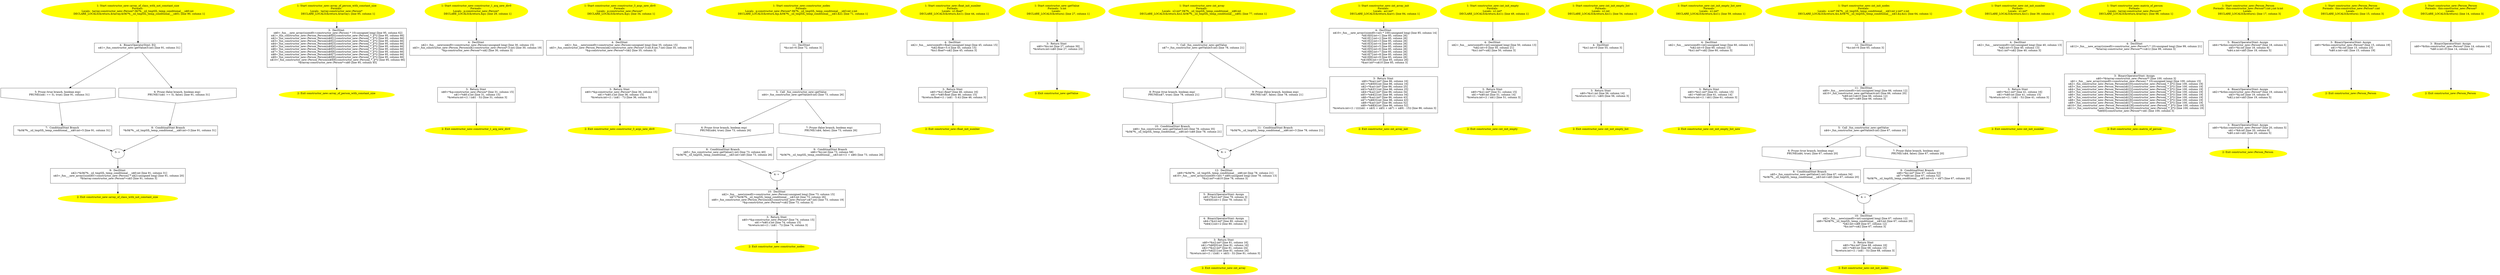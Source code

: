 /* @generated */
digraph cfg {
"array_of_class_with_not_constant_size#constructor_new#9810665286379016302.453a7058d5d4d9a1fa36084713fcfc7d_1" [label="1: Start constructor_new::array_of_class_with_not_constant_size\nFormals: \nLocals:  tarray:constructor_new::Person* 0$?%__sil_tmpSIL_temp_conditional___n$0:int \n   DECLARE_LOCALS(&return,&tarray,&0$?%__sil_tmpSIL_temp_conditional___n$0); [line 90, column 1]\n " color=yellow style=filled]
	

	 "array_of_class_with_not_constant_size#constructor_new#9810665286379016302.453a7058d5d4d9a1fa36084713fcfc7d_1" -> "array_of_class_with_not_constant_size#constructor_new#9810665286379016302.453a7058d5d4d9a1fa36084713fcfc7d_4" ;
"array_of_class_with_not_constant_size#constructor_new#9810665286379016302.453a7058d5d4d9a1fa36084713fcfc7d_2" [label="2: Exit constructor_new::array_of_class_with_not_constant_size \n  " color=yellow style=filled]
	

"array_of_class_with_not_constant_size#constructor_new#9810665286379016302.453a7058d5d4d9a1fa36084713fcfc7d_3" [label="3: + \n  " ]
	

	 "array_of_class_with_not_constant_size#constructor_new#9810665286379016302.453a7058d5d4d9a1fa36084713fcfc7d_3" -> "array_of_class_with_not_constant_size#constructor_new#9810665286379016302.453a7058d5d4d9a1fa36084713fcfc7d_9" ;
"array_of_class_with_not_constant_size#constructor_new#9810665286379016302.453a7058d5d4d9a1fa36084713fcfc7d_4" [label="4:  BinaryOperatorStmt: EQ \n   n$1=_fun_constructor_new::getValue(5:int) [line 91, column 31]\n " shape="box"]
	

	 "array_of_class_with_not_constant_size#constructor_new#9810665286379016302.453a7058d5d4d9a1fa36084713fcfc7d_4" -> "array_of_class_with_not_constant_size#constructor_new#9810665286379016302.453a7058d5d4d9a1fa36084713fcfc7d_5" ;
	 "array_of_class_with_not_constant_size#constructor_new#9810665286379016302.453a7058d5d4d9a1fa36084713fcfc7d_4" -> "array_of_class_with_not_constant_size#constructor_new#9810665286379016302.453a7058d5d4d9a1fa36084713fcfc7d_6" ;
"array_of_class_with_not_constant_size#constructor_new#9810665286379016302.453a7058d5d4d9a1fa36084713fcfc7d_5" [label="5: Prune (true branch, boolean exp) \n   PRUNE((n$1 == 5), true); [line 91, column 31]\n " shape="invhouse"]
	

	 "array_of_class_with_not_constant_size#constructor_new#9810665286379016302.453a7058d5d4d9a1fa36084713fcfc7d_5" -> "array_of_class_with_not_constant_size#constructor_new#9810665286379016302.453a7058d5d4d9a1fa36084713fcfc7d_7" ;
"array_of_class_with_not_constant_size#constructor_new#9810665286379016302.453a7058d5d4d9a1fa36084713fcfc7d_6" [label="6: Prune (false branch, boolean exp) \n   PRUNE(!(n$1 == 5), false); [line 91, column 31]\n " shape="invhouse"]
	

	 "array_of_class_with_not_constant_size#constructor_new#9810665286379016302.453a7058d5d4d9a1fa36084713fcfc7d_6" -> "array_of_class_with_not_constant_size#constructor_new#9810665286379016302.453a7058d5d4d9a1fa36084713fcfc7d_8" ;
"array_of_class_with_not_constant_size#constructor_new#9810665286379016302.453a7058d5d4d9a1fa36084713fcfc7d_7" [label="7:  ConditinalStmt Branch \n   *&0$?%__sil_tmpSIL_temp_conditional___n$0:int=5 [line 91, column 31]\n " shape="box"]
	

	 "array_of_class_with_not_constant_size#constructor_new#9810665286379016302.453a7058d5d4d9a1fa36084713fcfc7d_7" -> "array_of_class_with_not_constant_size#constructor_new#9810665286379016302.453a7058d5d4d9a1fa36084713fcfc7d_3" ;
"array_of_class_with_not_constant_size#constructor_new#9810665286379016302.453a7058d5d4d9a1fa36084713fcfc7d_8" [label="8:  ConditinalStmt Branch \n   *&0$?%__sil_tmpSIL_temp_conditional___n$0:int=3 [line 91, column 31]\n " shape="box"]
	

	 "array_of_class_with_not_constant_size#constructor_new#9810665286379016302.453a7058d5d4d9a1fa36084713fcfc7d_8" -> "array_of_class_with_not_constant_size#constructor_new#9810665286379016302.453a7058d5d4d9a1fa36084713fcfc7d_3" ;
"array_of_class_with_not_constant_size#constructor_new#9810665286379016302.453a7058d5d4d9a1fa36084713fcfc7d_9" [label="9:  DeclStmt \n   n$2=*&0$?%__sil_tmpSIL_temp_conditional___n$0:int [line 91, column 31]\n  n$3=_fun___new_array((sizeof(t=constructor_new::Person) * n$2):unsigned long) [line 91, column 20]\n  *&tarray:constructor_new::Person*=n$3 [line 91, column 3]\n " shape="box"]
	

	 "array_of_class_with_not_constant_size#constructor_new#9810665286379016302.453a7058d5d4d9a1fa36084713fcfc7d_9" -> "array_of_class_with_not_constant_size#constructor_new#9810665286379016302.453a7058d5d4d9a1fa36084713fcfc7d_2" ;
"array_of_person_with_constant_size#constructor_new#10198805942353567956.2cf0ba8d0780ec60bbcca4089ec2aee6_1" [label="1: Start constructor_new::array_of_person_with_constant_size\nFormals: \nLocals:  tarray:constructor_new::Person* \n   DECLARE_LOCALS(&return,&tarray); [line 95, column 1]\n " color=yellow style=filled]
	

	 "array_of_person_with_constant_size#constructor_new#10198805942353567956.2cf0ba8d0780ec60bbcca4089ec2aee6_1" -> "array_of_person_with_constant_size#constructor_new#10198805942353567956.2cf0ba8d0780ec60bbcca4089ec2aee6_3" ;
"array_of_person_with_constant_size#constructor_new#10198805942353567956.2cf0ba8d0780ec60bbcca4089ec2aee6_2" [label="2: Exit constructor_new::array_of_person_with_constant_size \n  " color=yellow style=filled]
	

"array_of_person_with_constant_size#constructor_new#10198805942353567956.2cf0ba8d0780ec60bbcca4089ec2aee6_3" [label="3:  DeclStmt \n   n$0=_fun___new_array((sizeof(t=constructor_new::Person) * 10):unsigned long) [line 95, column 62]\n  n$1=_fun_constructor_new::Person_Person(n$0[0]:constructor_new::Person[_*_](*)) [line 95, column 66]\n  n$2=_fun_constructor_new::Person_Person(n$0[1]:constructor_new::Person[_*_](*)) [line 95, column 66]\n  n$3=_fun_constructor_new::Person_Person(n$0[2]:constructor_new::Person[_*_](*)) [line 95, column 66]\n  n$4=_fun_constructor_new::Person_Person(n$0[3]:constructor_new::Person[_*_](*)) [line 95, column 66]\n  n$5=_fun_constructor_new::Person_Person(n$0[4]:constructor_new::Person[_*_](*)) [line 95, column 66]\n  n$6=_fun_constructor_new::Person_Person(n$0[5]:constructor_new::Person[_*_](*)) [line 95, column 66]\n  n$7=_fun_constructor_new::Person_Person(n$0[6]:constructor_new::Person[_*_](*)) [line 95, column 66]\n  n$8=_fun_constructor_new::Person_Person(n$0[7]:constructor_new::Person[_*_](*)) [line 95, column 66]\n  n$9=_fun_constructor_new::Person_Person(n$0[8]:constructor_new::Person[_*_](*)) [line 95, column 66]\n  n$10=_fun_constructor_new::Person_Person(n$0[9]:constructor_new::Person[_*_](*)) [line 95, column 66]\n  *&tarray:constructor_new::Person*=n$0 [line 95, column 45]\n " shape="box"]
	

	 "array_of_person_with_constant_size#constructor_new#10198805942353567956.2cf0ba8d0780ec60bbcca4089ec2aee6_3" -> "array_of_person_with_constant_size#constructor_new#10198805942353567956.2cf0ba8d0780ec60bbcca4089ec2aee6_2" ;
"constructor_1_arg_new_div0#constructor_new#798841234716809588.2c010a7c7293e961b9ed8149c3f3debe_1" [label="1: Start constructor_new::constructor_1_arg_new_div0\nFormals: \nLocals:  p:constructor_new::Person* \n   DECLARE_LOCALS(&return,&p); [line 29, column 1]\n " color=yellow style=filled]
	

	 "constructor_1_arg_new_div0#constructor_new#798841234716809588.2c010a7c7293e961b9ed8149c3f3debe_1" -> "constructor_1_arg_new_div0#constructor_new#798841234716809588.2c010a7c7293e961b9ed8149c3f3debe_4" ;
"constructor_1_arg_new_div0#constructor_new#798841234716809588.2c010a7c7293e961b9ed8149c3f3debe_2" [label="2: Exit constructor_new::constructor_1_arg_new_div0 \n  " color=yellow style=filled]
	

"constructor_1_arg_new_div0#constructor_new#798841234716809588.2c010a7c7293e961b9ed8149c3f3debe_3" [label="3:  Return Stmt \n   n$0=*&p:constructor_new::Person* [line 31, column 15]\n  n$1=*n$0.x:int [line 31, column 15]\n  *&return:int=(1 / (n$1 - 5)) [line 31, column 3]\n " shape="box"]
	

	 "constructor_1_arg_new_div0#constructor_new#798841234716809588.2c010a7c7293e961b9ed8149c3f3debe_3" -> "constructor_1_arg_new_div0#constructor_new#798841234716809588.2c010a7c7293e961b9ed8149c3f3debe_2" ;
"constructor_1_arg_new_div0#constructor_new#798841234716809588.2c010a7c7293e961b9ed8149c3f3debe_4" [label="4:  DeclStmt \n   n$2=_fun___new(sizeof(t=constructor_new::Person):unsigned long) [line 30, column 15]\n  n$3=_fun_constructor_new::Person_Person(n$2:constructor_new::Person*,5:int) [line 30, column 19]\n  *&p:constructor_new::Person*=n$2 [line 30, column 3]\n " shape="box"]
	

	 "constructor_1_arg_new_div0#constructor_new#798841234716809588.2c010a7c7293e961b9ed8149c3f3debe_4" -> "constructor_1_arg_new_div0#constructor_new#798841234716809588.2c010a7c7293e961b9ed8149c3f3debe_3" ;
"constructor_3_args_new_div0#constructor_new#13438839859480315932.2122014ebac449e6fb981ba75ba0617e_1" [label="1: Start constructor_new::constructor_3_args_new_div0\nFormals: \nLocals:  p:constructor_new::Person* \n   DECLARE_LOCALS(&return,&p); [line 34, column 1]\n " color=yellow style=filled]
	

	 "constructor_3_args_new_div0#constructor_new#13438839859480315932.2122014ebac449e6fb981ba75ba0617e_1" -> "constructor_3_args_new_div0#constructor_new#13438839859480315932.2122014ebac449e6fb981ba75ba0617e_4" ;
"constructor_3_args_new_div0#constructor_new#13438839859480315932.2122014ebac449e6fb981ba75ba0617e_2" [label="2: Exit constructor_new::constructor_3_args_new_div0 \n  " color=yellow style=filled]
	

"constructor_3_args_new_div0#constructor_new#13438839859480315932.2122014ebac449e6fb981ba75ba0617e_3" [label="3:  Return Stmt \n   n$0=*&p:constructor_new::Person* [line 36, column 15]\n  n$1=*n$0.z:int [line 36, column 15]\n  *&return:int=(1 / (n$1 - 7)) [line 36, column 3]\n " shape="box"]
	

	 "constructor_3_args_new_div0#constructor_new#13438839859480315932.2122014ebac449e6fb981ba75ba0617e_3" -> "constructor_3_args_new_div0#constructor_new#13438839859480315932.2122014ebac449e6fb981ba75ba0617e_2" ;
"constructor_3_args_new_div0#constructor_new#13438839859480315932.2122014ebac449e6fb981ba75ba0617e_4" [label="4:  DeclStmt \n   n$2=_fun___new(sizeof(t=constructor_new::Person):unsigned long) [line 35, column 15]\n  n$3=_fun_constructor_new::Person_Person(n$2:constructor_new::Person*,5:int,6:int,7:int) [line 35, column 19]\n  *&p:constructor_new::Person*=n$2 [line 35, column 3]\n " shape="box"]
	

	 "constructor_3_args_new_div0#constructor_new#13438839859480315932.2122014ebac449e6fb981ba75ba0617e_4" -> "constructor_3_args_new_div0#constructor_new#13438839859480315932.2122014ebac449e6fb981ba75ba0617e_3" ;
"constructor_nodes#constructor_new#2199504594298711726.73e416487288cbd4adea79b64a17dbe2_1" [label="1: Start constructor_new::constructor_nodes\nFormals: \nLocals:  p:constructor_new::Person* 0$?%__sil_tmpSIL_temp_conditional___n$3:int z:int \n   DECLARE_LOCALS(&return,&p,&0$?%__sil_tmpSIL_temp_conditional___n$3,&z); [line 71, column 1]\n " color=yellow style=filled]
	

	 "constructor_nodes#constructor_new#2199504594298711726.73e416487288cbd4adea79b64a17dbe2_1" -> "constructor_nodes#constructor_new#2199504594298711726.73e416487288cbd4adea79b64a17dbe2_11" ;
"constructor_nodes#constructor_new#2199504594298711726.73e416487288cbd4adea79b64a17dbe2_2" [label="2: Exit constructor_new::constructor_nodes \n  " color=yellow style=filled]
	

"constructor_nodes#constructor_new#2199504594298711726.73e416487288cbd4adea79b64a17dbe2_3" [label="3:  Return Stmt \n   n$0=*&p:constructor_new::Person* [line 74, column 15]\n  n$1=*n$0.x:int [line 74, column 15]\n  *&return:int=(1 / (n$1 - 7)) [line 74, column 3]\n " shape="box"]
	

	 "constructor_nodes#constructor_new#2199504594298711726.73e416487288cbd4adea79b64a17dbe2_3" -> "constructor_nodes#constructor_new#2199504594298711726.73e416487288cbd4adea79b64a17dbe2_2" ;
"constructor_nodes#constructor_new#2199504594298711726.73e416487288cbd4adea79b64a17dbe2_4" [label="4: + \n  " ]
	

	 "constructor_nodes#constructor_new#2199504594298711726.73e416487288cbd4adea79b64a17dbe2_4" -> "constructor_nodes#constructor_new#2199504594298711726.73e416487288cbd4adea79b64a17dbe2_10" ;
"constructor_nodes#constructor_new#2199504594298711726.73e416487288cbd4adea79b64a17dbe2_5" [label="5:  Call _fun_constructor_new::getValue \n   n$4=_fun_constructor_new::getValue(0:int) [line 73, column 26]\n " shape="box"]
	

	 "constructor_nodes#constructor_new#2199504594298711726.73e416487288cbd4adea79b64a17dbe2_5" -> "constructor_nodes#constructor_new#2199504594298711726.73e416487288cbd4adea79b64a17dbe2_6" ;
	 "constructor_nodes#constructor_new#2199504594298711726.73e416487288cbd4adea79b64a17dbe2_5" -> "constructor_nodes#constructor_new#2199504594298711726.73e416487288cbd4adea79b64a17dbe2_7" ;
"constructor_nodes#constructor_new#2199504594298711726.73e416487288cbd4adea79b64a17dbe2_6" [label="6: Prune (true branch, boolean exp) \n   PRUNE(n$4, true); [line 73, column 26]\n " shape="invhouse"]
	

	 "constructor_nodes#constructor_new#2199504594298711726.73e416487288cbd4adea79b64a17dbe2_6" -> "constructor_nodes#constructor_new#2199504594298711726.73e416487288cbd4adea79b64a17dbe2_8" ;
"constructor_nodes#constructor_new#2199504594298711726.73e416487288cbd4adea79b64a17dbe2_7" [label="7: Prune (false branch, boolean exp) \n   PRUNE(!n$4, false); [line 73, column 26]\n " shape="invhouse"]
	

	 "constructor_nodes#constructor_new#2199504594298711726.73e416487288cbd4adea79b64a17dbe2_7" -> "constructor_nodes#constructor_new#2199504594298711726.73e416487288cbd4adea79b64a17dbe2_9" ;
"constructor_nodes#constructor_new#2199504594298711726.73e416487288cbd4adea79b64a17dbe2_8" [label="8:  ConditinalStmt Branch \n   n$5=_fun_constructor_new::getValue(1:int) [line 73, column 40]\n  *&0$?%__sil_tmpSIL_temp_conditional___n$3:int=n$5 [line 73, column 26]\n " shape="box"]
	

	 "constructor_nodes#constructor_new#2199504594298711726.73e416487288cbd4adea79b64a17dbe2_8" -> "constructor_nodes#constructor_new#2199504594298711726.73e416487288cbd4adea79b64a17dbe2_4" ;
"constructor_nodes#constructor_new#2199504594298711726.73e416487288cbd4adea79b64a17dbe2_9" [label="9:  ConditinalStmt Branch \n   n$6=*&z:int [line 73, column 58]\n  *&0$?%__sil_tmpSIL_temp_conditional___n$3:int=(1 + n$6) [line 73, column 26]\n " shape="box"]
	

	 "constructor_nodes#constructor_new#2199504594298711726.73e416487288cbd4adea79b64a17dbe2_9" -> "constructor_nodes#constructor_new#2199504594298711726.73e416487288cbd4adea79b64a17dbe2_4" ;
"constructor_nodes#constructor_new#2199504594298711726.73e416487288cbd4adea79b64a17dbe2_10" [label="10:  DeclStmt \n   n$2=_fun___new(sizeof(t=constructor_new::Person):unsigned long) [line 73, column 15]\n  n$7=*&0$?%__sil_tmpSIL_temp_conditional___n$3:int [line 73, column 26]\n  n$8=_fun_constructor_new::Person_Person(n$2:constructor_new::Person*,n$7:int) [line 73, column 19]\n  *&p:constructor_new::Person*=n$2 [line 73, column 3]\n " shape="box"]
	

	 "constructor_nodes#constructor_new#2199504594298711726.73e416487288cbd4adea79b64a17dbe2_10" -> "constructor_nodes#constructor_new#2199504594298711726.73e416487288cbd4adea79b64a17dbe2_3" ;
"constructor_nodes#constructor_new#2199504594298711726.73e416487288cbd4adea79b64a17dbe2_11" [label="11:  DeclStmt \n   *&z:int=6 [line 72, column 3]\n " shape="box"]
	

	 "constructor_nodes#constructor_new#2199504594298711726.73e416487288cbd4adea79b64a17dbe2_11" -> "constructor_nodes#constructor_new#2199504594298711726.73e416487288cbd4adea79b64a17dbe2_5" ;
"float_init_number#constructor_new#3988440966025503299.b1d13528d0a983c1943c8fdd13e58be6_1" [label="1: Start constructor_new::float_init_number\nFormals: \nLocals:  x1:float* \n   DECLARE_LOCALS(&return,&x1); [line 44, column 1]\n " color=yellow style=filled]
	

	 "float_init_number#constructor_new#3988440966025503299.b1d13528d0a983c1943c8fdd13e58be6_1" -> "float_init_number#constructor_new#3988440966025503299.b1d13528d0a983c1943c8fdd13e58be6_4" ;
"float_init_number#constructor_new#3988440966025503299.b1d13528d0a983c1943c8fdd13e58be6_2" [label="2: Exit constructor_new::float_init_number \n  " color=yellow style=filled]
	

"float_init_number#constructor_new#3988440966025503299.b1d13528d0a983c1943c8fdd13e58be6_3" [label="3:  Return Stmt \n   n$0=*&x1:float* [line 46, column 16]\n  n$1=*n$0:float [line 46, column 15]\n  *&return:float=(1 / (n$1 - 5.4)) [line 46, column 3]\n " shape="box"]
	

	 "float_init_number#constructor_new#3988440966025503299.b1d13528d0a983c1943c8fdd13e58be6_3" -> "float_init_number#constructor_new#3988440966025503299.b1d13528d0a983c1943c8fdd13e58be6_2" ;
"float_init_number#constructor_new#3988440966025503299.b1d13528d0a983c1943c8fdd13e58be6_4" [label="4:  DeclStmt \n   n$2=_fun___new(sizeof(t=float):unsigned long) [line 45, column 15]\n  *n$2:float=5.4 [line 45, column 15]\n  *&x1:float*=n$2 [line 45, column 3]\n " shape="box"]
	

	 "float_init_number#constructor_new#3988440966025503299.b1d13528d0a983c1943c8fdd13e58be6_4" -> "float_init_number#constructor_new#3988440966025503299.b1d13528d0a983c1943c8fdd13e58be6_3" ;
"getValue#constructor_new#15577065010748217440.6aa0942189125cc8fd36b278b0742cd2_1" [label="1: Start constructor_new::getValue\nFormals:  x:int\nLocals:  \n   DECLARE_LOCALS(&return); [line 27, column 1]\n " color=yellow style=filled]
	

	 "getValue#constructor_new#15577065010748217440.6aa0942189125cc8fd36b278b0742cd2_1" -> "getValue#constructor_new#15577065010748217440.6aa0942189125cc8fd36b278b0742cd2_3" ;
"getValue#constructor_new#15577065010748217440.6aa0942189125cc8fd36b278b0742cd2_2" [label="2: Exit constructor_new::getValue \n  " color=yellow style=filled]
	

"getValue#constructor_new#15577065010748217440.6aa0942189125cc8fd36b278b0742cd2_3" [label="3:  Return Stmt \n   n$0=*&x:int [line 27, column 30]\n  *&return:int=n$0 [line 27, column 23]\n " shape="box"]
	

	 "getValue#constructor_new#15577065010748217440.6aa0942189125cc8fd36b278b0742cd2_3" -> "getValue#constructor_new#15577065010748217440.6aa0942189125cc8fd36b278b0742cd2_2" ;
"int_array#constructor_new#17288301834361373856.f0e67f3600c928968ac2559eafa09ba2_1" [label="1: Start constructor_new::int_array\nFormals: \nLocals:  x2:int* 0$?%__sil_tmpSIL_temp_conditional___n$6:int \n   DECLARE_LOCALS(&return,&x2,&0$?%__sil_tmpSIL_temp_conditional___n$6); [line 77, column 1]\n " color=yellow style=filled]
	

	 "int_array#constructor_new#17288301834361373856.f0e67f3600c928968ac2559eafa09ba2_1" -> "int_array#constructor_new#17288301834361373856.f0e67f3600c928968ac2559eafa09ba2_7" ;
"int_array#constructor_new#17288301834361373856.f0e67f3600c928968ac2559eafa09ba2_2" [label="2: Exit constructor_new::int_array \n  " color=yellow style=filled]
	

"int_array#constructor_new#17288301834361373856.f0e67f3600c928968ac2559eafa09ba2_3" [label="3:  Return Stmt \n   n$0=*&x2:int* [line 81, column 16]\n  n$1=*n$0[0]:int [line 81, column 16]\n  n$2=*&x2:int* [line 81, column 24]\n  n$3=*n$2[1]:int [line 81, column 24]\n  *&return:int=(1 / ((n$1 + n$3) - 3)) [line 81, column 3]\n " shape="box"]
	

	 "int_array#constructor_new#17288301834361373856.f0e67f3600c928968ac2559eafa09ba2_3" -> "int_array#constructor_new#17288301834361373856.f0e67f3600c928968ac2559eafa09ba2_2" ;
"int_array#constructor_new#17288301834361373856.f0e67f3600c928968ac2559eafa09ba2_4" [label="4:  BinaryOperatorStmt: Assign \n   n$4=*&x2:int* [line 80, column 3]\n  *n$4[1]:int=2 [line 80, column 3]\n " shape="box"]
	

	 "int_array#constructor_new#17288301834361373856.f0e67f3600c928968ac2559eafa09ba2_4" -> "int_array#constructor_new#17288301834361373856.f0e67f3600c928968ac2559eafa09ba2_3" ;
"int_array#constructor_new#17288301834361373856.f0e67f3600c928968ac2559eafa09ba2_5" [label="5:  BinaryOperatorStmt: Assign \n   n$5=*&x2:int* [line 79, column 3]\n  *n$5[0]:int=1 [line 79, column 3]\n " shape="box"]
	

	 "int_array#constructor_new#17288301834361373856.f0e67f3600c928968ac2559eafa09ba2_5" -> "int_array#constructor_new#17288301834361373856.f0e67f3600c928968ac2559eafa09ba2_4" ;
"int_array#constructor_new#17288301834361373856.f0e67f3600c928968ac2559eafa09ba2_6" [label="6: + \n  " ]
	

	 "int_array#constructor_new#17288301834361373856.f0e67f3600c928968ac2559eafa09ba2_6" -> "int_array#constructor_new#17288301834361373856.f0e67f3600c928968ac2559eafa09ba2_12" ;
"int_array#constructor_new#17288301834361373856.f0e67f3600c928968ac2559eafa09ba2_7" [label="7:  Call _fun_constructor_new::getValue \n   n$7=_fun_constructor_new::getValue(5:int) [line 78, column 21]\n " shape="box"]
	

	 "int_array#constructor_new#17288301834361373856.f0e67f3600c928968ac2559eafa09ba2_7" -> "int_array#constructor_new#17288301834361373856.f0e67f3600c928968ac2559eafa09ba2_8" ;
	 "int_array#constructor_new#17288301834361373856.f0e67f3600c928968ac2559eafa09ba2_7" -> "int_array#constructor_new#17288301834361373856.f0e67f3600c928968ac2559eafa09ba2_9" ;
"int_array#constructor_new#17288301834361373856.f0e67f3600c928968ac2559eafa09ba2_8" [label="8: Prune (true branch, boolean exp) \n   PRUNE(n$7, true); [line 78, column 21]\n " shape="invhouse"]
	

	 "int_array#constructor_new#17288301834361373856.f0e67f3600c928968ac2559eafa09ba2_8" -> "int_array#constructor_new#17288301834361373856.f0e67f3600c928968ac2559eafa09ba2_10" ;
"int_array#constructor_new#17288301834361373856.f0e67f3600c928968ac2559eafa09ba2_9" [label="9: Prune (false branch, boolean exp) \n   PRUNE(!n$7, false); [line 78, column 21]\n " shape="invhouse"]
	

	 "int_array#constructor_new#17288301834361373856.f0e67f3600c928968ac2559eafa09ba2_9" -> "int_array#constructor_new#17288301834361373856.f0e67f3600c928968ac2559eafa09ba2_11" ;
"int_array#constructor_new#17288301834361373856.f0e67f3600c928968ac2559eafa09ba2_10" [label="10:  ConditinalStmt Branch \n   n$8=_fun_constructor_new::getValue(5:int) [line 78, column 35]\n  *&0$?%__sil_tmpSIL_temp_conditional___n$6:int=n$8 [line 78, column 21]\n " shape="box"]
	

	 "int_array#constructor_new#17288301834361373856.f0e67f3600c928968ac2559eafa09ba2_10" -> "int_array#constructor_new#17288301834361373856.f0e67f3600c928968ac2559eafa09ba2_6" ;
"int_array#constructor_new#17288301834361373856.f0e67f3600c928968ac2559eafa09ba2_11" [label="11:  ConditinalStmt Branch \n   *&0$?%__sil_tmpSIL_temp_conditional___n$6:int=3 [line 78, column 21]\n " shape="box"]
	

	 "int_array#constructor_new#17288301834361373856.f0e67f3600c928968ac2559eafa09ba2_11" -> "int_array#constructor_new#17288301834361373856.f0e67f3600c928968ac2559eafa09ba2_6" ;
"int_array#constructor_new#17288301834361373856.f0e67f3600c928968ac2559eafa09ba2_12" [label="12:  DeclStmt \n   n$9=*&0$?%__sil_tmpSIL_temp_conditional___n$6:int [line 78, column 21]\n  n$10=_fun___new_array((sizeof(t=int) * n$9):unsigned long) [line 78, column 13]\n  *&x2:int*=n$10 [line 78, column 3]\n " shape="box"]
	

	 "int_array#constructor_new#17288301834361373856.f0e67f3600c928968ac2559eafa09ba2_12" -> "int_array#constructor_new#17288301834361373856.f0e67f3600c928968ac2559eafa09ba2_5" ;
"int_array_init#constructor_new#14099932616230884357.69a63438c3aee293029f068d373c29c3_1" [label="1: Start constructor_new::int_array_init\nFormals: \nLocals:  arr:int* \n   DECLARE_LOCALS(&return,&arr); [line 84, column 1]\n " color=yellow style=filled]
	

	 "int_array_init#constructor_new#14099932616230884357.69a63438c3aee293029f068d373c29c3_1" -> "int_array_init#constructor_new#14099932616230884357.69a63438c3aee293029f068d373c29c3_4" ;
"int_array_init#constructor_new#14099932616230884357.69a63438c3aee293029f068d373c29c3_2" [label="2: Exit constructor_new::int_array_init \n  " color=yellow style=filled]
	

"int_array_init#constructor_new#14099932616230884357.69a63438c3aee293029f068d373c29c3_3" [label="3:  Return Stmt \n   n$0=*&arr:int* [line 86, column 16]\n  n$1=*n$0[0]:int [line 86, column 16]\n  n$2=*&arr:int* [line 86, column 25]\n  n$3=*n$2[1]:int [line 86, column 25]\n  n$4=*&arr:int* [line 86, column 34]\n  n$5=*n$4[2]:int [line 86, column 34]\n  n$6=*&arr:int* [line 86, column 43]\n  n$7=*n$6[3]:int [line 86, column 43]\n  n$8=*&arr:int* [line 86, column 52]\n  n$9=*n$8[4]:int [line 86, column 52]\n  *&return:int=(1 / (((((n$1 + n$3) + n$5) + n$7) + n$9) - 15)) [line 86, column 3]\n " shape="box"]
	

	 "int_array_init#constructor_new#14099932616230884357.69a63438c3aee293029f068d373c29c3_3" -> "int_array_init#constructor_new#14099932616230884357.69a63438c3aee293029f068d373c29c3_2" ;
"int_array_init#constructor_new#14099932616230884357.69a63438c3aee293029f068d373c29c3_4" [label="4:  DeclStmt \n   n$10=_fun___new_array((sizeof(t=int) * 100):unsigned long) [line 85, column 14]\n  *n$10[0]:int=1 [line 85, column 26]\n  *n$10[1]:int=2 [line 85, column 26]\n  *n$10[2]:int=3 [line 85, column 26]\n  *n$10[3]:int=4 [line 85, column 26]\n  *n$10[4]:int=5 [line 85, column 26]\n  *n$10[5]:int=6 [line 85, column 26]\n  *n$10[6]:int=7 [line 85, column 26]\n  *n$10[7]:int=8 [line 85, column 26]\n  *n$10[8]:int=9 [line 85, column 26]\n  *n$10[9]:int=10 [line 85, column 26]\n  *&arr:int*=n$10 [line 85, column 3]\n " shape="box"]
	

	 "int_array_init#constructor_new#14099932616230884357.69a63438c3aee293029f068d373c29c3_4" -> "int_array_init#constructor_new#14099932616230884357.69a63438c3aee293029f068d373c29c3_3" ;
"int_init_empty#constructor_new#15413029864213743197.d5b807871fe4ea10e898a381f0edef4d_1" [label="1: Start constructor_new::int_init_empty\nFormals: \nLocals:  x1:int* \n   DECLARE_LOCALS(&return,&x1); [line 49, column 1]\n " color=yellow style=filled]
	

	 "int_init_empty#constructor_new#15413029864213743197.d5b807871fe4ea10e898a381f0edef4d_1" -> "int_init_empty#constructor_new#15413029864213743197.d5b807871fe4ea10e898a381f0edef4d_4" ;
"int_init_empty#constructor_new#15413029864213743197.d5b807871fe4ea10e898a381f0edef4d_2" [label="2: Exit constructor_new::int_init_empty \n  " color=yellow style=filled]
	

"int_init_empty#constructor_new#15413029864213743197.d5b807871fe4ea10e898a381f0edef4d_3" [label="3:  Return Stmt \n   n$0=*&x1:int* [line 51, column 15]\n  n$1=*n$0:int [line 51, column 14]\n  *&return:int=(1 / n$1) [line 51, column 3]\n " shape="box"]
	

	 "int_init_empty#constructor_new#15413029864213743197.d5b807871fe4ea10e898a381f0edef4d_3" -> "int_init_empty#constructor_new#15413029864213743197.d5b807871fe4ea10e898a381f0edef4d_2" ;
"int_init_empty#constructor_new#15413029864213743197.d5b807871fe4ea10e898a381f0edef4d_4" [label="4:  DeclStmt \n   n$2=_fun___new(sizeof(t=int):unsigned long) [line 50, column 13]\n  *n$2:int=0 [line 50, column 21]\n  *&x1:int*=n$2 [line 50, column 3]\n " shape="box"]
	

	 "int_init_empty#constructor_new#15413029864213743197.d5b807871fe4ea10e898a381f0edef4d_4" -> "int_init_empty#constructor_new#15413029864213743197.d5b807871fe4ea10e898a381f0edef4d_3" ;
"int_init_empty_list#constructor_new#3613770932207490177.2b4662eed1a13d3237e163f39bc6397c_1" [label="1: Start constructor_new::int_init_empty_list\nFormals: \nLocals:  x1:int \n   DECLARE_LOCALS(&return,&x1); [line 54, column 1]\n " color=yellow style=filled]
	

	 "int_init_empty_list#constructor_new#3613770932207490177.2b4662eed1a13d3237e163f39bc6397c_1" -> "int_init_empty_list#constructor_new#3613770932207490177.2b4662eed1a13d3237e163f39bc6397c_4" ;
"int_init_empty_list#constructor_new#3613770932207490177.2b4662eed1a13d3237e163f39bc6397c_2" [label="2: Exit constructor_new::int_init_empty_list \n  " color=yellow style=filled]
	

"int_init_empty_list#constructor_new#3613770932207490177.2b4662eed1a13d3237e163f39bc6397c_3" [label="3:  Return Stmt \n   n$0=*&x1:int [line 56, column 14]\n  *&return:int=(1 / n$0) [line 56, column 3]\n " shape="box"]
	

	 "int_init_empty_list#constructor_new#3613770932207490177.2b4662eed1a13d3237e163f39bc6397c_3" -> "int_init_empty_list#constructor_new#3613770932207490177.2b4662eed1a13d3237e163f39bc6397c_2" ;
"int_init_empty_list#constructor_new#3613770932207490177.2b4662eed1a13d3237e163f39bc6397c_4" [label="4:  DeclStmt \n   *&x1:int=0 [line 55, column 3]\n " shape="box"]
	

	 "int_init_empty_list#constructor_new#3613770932207490177.2b4662eed1a13d3237e163f39bc6397c_4" -> "int_init_empty_list#constructor_new#3613770932207490177.2b4662eed1a13d3237e163f39bc6397c_3" ;
"int_init_empty_list_new#constructor_new#18093274870234850959.e77c2840901e6e789e52d55ac81db88f_1" [label="1: Start constructor_new::int_init_empty_list_new\nFormals: \nLocals:  x1:int* \n   DECLARE_LOCALS(&return,&x1); [line 59, column 1]\n " color=yellow style=filled]
	

	 "int_init_empty_list_new#constructor_new#18093274870234850959.e77c2840901e6e789e52d55ac81db88f_1" -> "int_init_empty_list_new#constructor_new#18093274870234850959.e77c2840901e6e789e52d55ac81db88f_4" ;
"int_init_empty_list_new#constructor_new#18093274870234850959.e77c2840901e6e789e52d55ac81db88f_2" [label="2: Exit constructor_new::int_init_empty_list_new \n  " color=yellow style=filled]
	

"int_init_empty_list_new#constructor_new#18093274870234850959.e77c2840901e6e789e52d55ac81db88f_3" [label="3:  Return Stmt \n   n$0=*&x1:int* [line 61, column 15]\n  n$1=*n$0:int [line 61, column 14]\n  *&return:int=(1 / n$1) [line 61, column 3]\n " shape="box"]
	

	 "int_init_empty_list_new#constructor_new#18093274870234850959.e77c2840901e6e789e52d55ac81db88f_3" -> "int_init_empty_list_new#constructor_new#18093274870234850959.e77c2840901e6e789e52d55ac81db88f_2" ;
"int_init_empty_list_new#constructor_new#18093274870234850959.e77c2840901e6e789e52d55ac81db88f_4" [label="4:  DeclStmt \n   n$2=_fun___new(sizeof(t=int):unsigned long) [line 60, column 13]\n  *n$2:int=0 [line 60, column 13]\n  *&x1:int*=n$2 [line 60, column 3]\n " shape="box"]
	

	 "int_init_empty_list_new#constructor_new#18093274870234850959.e77c2840901e6e789e52d55ac81db88f_4" -> "int_init_empty_list_new#constructor_new#18093274870234850959.e77c2840901e6e789e52d55ac81db88f_3" ;
"int_init_nodes#constructor_new#3816193909145311065.e18f1e2417086b4c8d20246eeee5dd01_1" [label="1: Start constructor_new::int_init_nodes\nFormals: \nLocals:  x:int* 0$?%__sil_tmpSIL_temp_conditional___n$3:int y:int* z:int \n   DECLARE_LOCALS(&return,&x,&0$?%__sil_tmpSIL_temp_conditional___n$3,&y,&z); [line 64, column 1]\n " color=yellow style=filled]
	

	 "int_init_nodes#constructor_new#3816193909145311065.e18f1e2417086b4c8d20246eeee5dd01_1" -> "int_init_nodes#constructor_new#3816193909145311065.e18f1e2417086b4c8d20246eeee5dd01_12" ;
"int_init_nodes#constructor_new#3816193909145311065.e18f1e2417086b4c8d20246eeee5dd01_2" [label="2: Exit constructor_new::int_init_nodes \n  " color=yellow style=filled]
	

"int_init_nodes#constructor_new#3816193909145311065.e18f1e2417086b4c8d20246eeee5dd01_3" [label="3:  Return Stmt \n   n$0=*&x:int* [line 68, column 16]\n  n$1=*n$0:int [line 68, column 15]\n  *&return:int=(1 / (n$1 - 5)) [line 68, column 3]\n " shape="box"]
	

	 "int_init_nodes#constructor_new#3816193909145311065.e18f1e2417086b4c8d20246eeee5dd01_3" -> "int_init_nodes#constructor_new#3816193909145311065.e18f1e2417086b4c8d20246eeee5dd01_2" ;
"int_init_nodes#constructor_new#3816193909145311065.e18f1e2417086b4c8d20246eeee5dd01_4" [label="4: + \n  " ]
	

	 "int_init_nodes#constructor_new#3816193909145311065.e18f1e2417086b4c8d20246eeee5dd01_4" -> "int_init_nodes#constructor_new#3816193909145311065.e18f1e2417086b4c8d20246eeee5dd01_10" ;
"int_init_nodes#constructor_new#3816193909145311065.e18f1e2417086b4c8d20246eeee5dd01_5" [label="5:  Call _fun_constructor_new::getValue \n   n$4=_fun_constructor_new::getValue(0:int) [line 67, column 20]\n " shape="box"]
	

	 "int_init_nodes#constructor_new#3816193909145311065.e18f1e2417086b4c8d20246eeee5dd01_5" -> "int_init_nodes#constructor_new#3816193909145311065.e18f1e2417086b4c8d20246eeee5dd01_6" ;
	 "int_init_nodes#constructor_new#3816193909145311065.e18f1e2417086b4c8d20246eeee5dd01_5" -> "int_init_nodes#constructor_new#3816193909145311065.e18f1e2417086b4c8d20246eeee5dd01_7" ;
"int_init_nodes#constructor_new#3816193909145311065.e18f1e2417086b4c8d20246eeee5dd01_6" [label="6: Prune (true branch, boolean exp) \n   PRUNE(n$4, true); [line 67, column 20]\n " shape="invhouse"]
	

	 "int_init_nodes#constructor_new#3816193909145311065.e18f1e2417086b4c8d20246eeee5dd01_6" -> "int_init_nodes#constructor_new#3816193909145311065.e18f1e2417086b4c8d20246eeee5dd01_8" ;
"int_init_nodes#constructor_new#3816193909145311065.e18f1e2417086b4c8d20246eeee5dd01_7" [label="7: Prune (false branch, boolean exp) \n   PRUNE(!n$4, false); [line 67, column 20]\n " shape="invhouse"]
	

	 "int_init_nodes#constructor_new#3816193909145311065.e18f1e2417086b4c8d20246eeee5dd01_7" -> "int_init_nodes#constructor_new#3816193909145311065.e18f1e2417086b4c8d20246eeee5dd01_9" ;
"int_init_nodes#constructor_new#3816193909145311065.e18f1e2417086b4c8d20246eeee5dd01_8" [label="8:  ConditinalStmt Branch \n   n$5=_fun_constructor_new::getValue(1:int) [line 67, column 34]\n  *&0$?%__sil_tmpSIL_temp_conditional___n$3:int=n$5 [line 67, column 20]\n " shape="box"]
	

	 "int_init_nodes#constructor_new#3816193909145311065.e18f1e2417086b4c8d20246eeee5dd01_8" -> "int_init_nodes#constructor_new#3816193909145311065.e18f1e2417086b4c8d20246eeee5dd01_4" ;
"int_init_nodes#constructor_new#3816193909145311065.e18f1e2417086b4c8d20246eeee5dd01_9" [label="9:  ConditinalStmt Branch \n   n$6=*&y:int* [line 67, column 53]\n  n$7=*n$6:int [line 67, column 52]\n  *&0$?%__sil_tmpSIL_temp_conditional___n$3:int=(1 + n$7) [line 67, column 20]\n " shape="box"]
	

	 "int_init_nodes#constructor_new#3816193909145311065.e18f1e2417086b4c8d20246eeee5dd01_9" -> "int_init_nodes#constructor_new#3816193909145311065.e18f1e2417086b4c8d20246eeee5dd01_4" ;
"int_init_nodes#constructor_new#3816193909145311065.e18f1e2417086b4c8d20246eeee5dd01_10" [label="10:  DeclStmt \n   n$2=_fun___new(sizeof(t=int):unsigned long) [line 67, column 12]\n  n$8=*&0$?%__sil_tmpSIL_temp_conditional___n$3:int [line 67, column 20]\n  *n$2:int=n$8 [line 67, column 12]\n  *&x:int*=n$2 [line 67, column 3]\n " shape="box"]
	

	 "int_init_nodes#constructor_new#3816193909145311065.e18f1e2417086b4c8d20246eeee5dd01_10" -> "int_init_nodes#constructor_new#3816193909145311065.e18f1e2417086b4c8d20246eeee5dd01_3" ;
"int_init_nodes#constructor_new#3816193909145311065.e18f1e2417086b4c8d20246eeee5dd01_11" [label="11:  DeclStmt \n   n$9=_fun___new(sizeof(t=int):unsigned long) [line 66, column 12]\n  n$10=_fun_constructor_new::getValue(4:int) [line 66, column 20]\n  *n$9:int=n$10 [line 66, column 12]\n  *&y:int*=n$9 [line 66, column 3]\n " shape="box"]
	

	 "int_init_nodes#constructor_new#3816193909145311065.e18f1e2417086b4c8d20246eeee5dd01_11" -> "int_init_nodes#constructor_new#3816193909145311065.e18f1e2417086b4c8d20246eeee5dd01_5" ;
"int_init_nodes#constructor_new#3816193909145311065.e18f1e2417086b4c8d20246eeee5dd01_12" [label="12:  DeclStmt \n   *&z:int=6 [line 65, column 3]\n " shape="box"]
	

	 "int_init_nodes#constructor_new#3816193909145311065.e18f1e2417086b4c8d20246eeee5dd01_12" -> "int_init_nodes#constructor_new#3816193909145311065.e18f1e2417086b4c8d20246eeee5dd01_11" ;
"int_init_number#constructor_new#16564762083428359974.2a1c04c2e924068dd02b097712efe518_1" [label="1: Start constructor_new::int_init_number\nFormals: \nLocals:  x1:int* \n   DECLARE_LOCALS(&return,&x1); [line 39, column 1]\n " color=yellow style=filled]
	

	 "int_init_number#constructor_new#16564762083428359974.2a1c04c2e924068dd02b097712efe518_1" -> "int_init_number#constructor_new#16564762083428359974.2a1c04c2e924068dd02b097712efe518_4" ;
"int_init_number#constructor_new#16564762083428359974.2a1c04c2e924068dd02b097712efe518_2" [label="2: Exit constructor_new::int_init_number \n  " color=yellow style=filled]
	

"int_init_number#constructor_new#16564762083428359974.2a1c04c2e924068dd02b097712efe518_3" [label="3:  Return Stmt \n   n$0=*&x1:int* [line 41, column 16]\n  n$1=*n$0:int [line 41, column 15]\n  *&return:int=(1 / (n$1 - 5)) [line 41, column 3]\n " shape="box"]
	

	 "int_init_number#constructor_new#16564762083428359974.2a1c04c2e924068dd02b097712efe518_3" -> "int_init_number#constructor_new#16564762083428359974.2a1c04c2e924068dd02b097712efe518_2" ;
"int_init_number#constructor_new#16564762083428359974.2a1c04c2e924068dd02b097712efe518_4" [label="4:  DeclStmt \n   n$2=_fun___new(sizeof(t=int):unsigned long) [line 40, column 13]\n  *n$2:int=5 [line 40, column 13]\n  *&x1:int*=n$2 [line 40, column 3]\n " shape="box"]
	

	 "int_init_number#constructor_new#16564762083428359974.2a1c04c2e924068dd02b097712efe518_4" -> "int_init_number#constructor_new#16564762083428359974.2a1c04c2e924068dd02b097712efe518_3" ;
"matrix_of_person#constructor_new#930045482638918044.730172056e08027af32de0bd9a490291_1" [label="1: Start constructor_new::matrix_of_person\nFormals: \nLocals:  tarray:constructor_new::Person** \n   DECLARE_LOCALS(&return,&tarray); [line 98, column 1]\n " color=yellow style=filled]
	

	 "matrix_of_person#constructor_new#930045482638918044.730172056e08027af32de0bd9a490291_1" -> "matrix_of_person#constructor_new#930045482638918044.730172056e08027af32de0bd9a490291_4" ;
"matrix_of_person#constructor_new#930045482638918044.730172056e08027af32de0bd9a490291_2" [label="2: Exit constructor_new::matrix_of_person \n  " color=yellow style=filled]
	

"matrix_of_person#constructor_new#930045482638918044.730172056e08027af32de0bd9a490291_3" [label="3:  BinaryOperatorStmt: Assign \n   n$0=*&tarray:constructor_new::Person** [line 100, column 3]\n  n$1=_fun___new_array((sizeof(t=constructor_new::Person) * 10):unsigned long) [line 100, column 15]\n  n$2=_fun_constructor_new::Person_Person(n$1[0]:constructor_new::Person[_*_](*)) [line 100, column 19]\n  n$3=_fun_constructor_new::Person_Person(n$1[1]:constructor_new::Person[_*_](*)) [line 100, column 19]\n  n$4=_fun_constructor_new::Person_Person(n$1[2]:constructor_new::Person[_*_](*)) [line 100, column 19]\n  n$5=_fun_constructor_new::Person_Person(n$1[3]:constructor_new::Person[_*_](*)) [line 100, column 19]\n  n$6=_fun_constructor_new::Person_Person(n$1[4]:constructor_new::Person[_*_](*)) [line 100, column 19]\n  n$7=_fun_constructor_new::Person_Person(n$1[5]:constructor_new::Person[_*_](*)) [line 100, column 19]\n  n$8=_fun_constructor_new::Person_Person(n$1[6]:constructor_new::Person[_*_](*)) [line 100, column 19]\n  n$9=_fun_constructor_new::Person_Person(n$1[7]:constructor_new::Person[_*_](*)) [line 100, column 19]\n  n$10=_fun_constructor_new::Person_Person(n$1[8]:constructor_new::Person[_*_](*)) [line 100, column 19]\n  n$11=_fun_constructor_new::Person_Person(n$1[9]:constructor_new::Person[_*_](*)) [line 100, column 19]\n  *n$0[0]:constructor_new::Person*=n$1 [line 100, column 3]\n " shape="box"]
	

	 "matrix_of_person#constructor_new#930045482638918044.730172056e08027af32de0bd9a490291_3" -> "matrix_of_person#constructor_new#930045482638918044.730172056e08027af32de0bd9a490291_2" ;
"matrix_of_person#constructor_new#930045482638918044.730172056e08027af32de0bd9a490291_4" [label="4:  DeclStmt \n   n$12=_fun___new_array((sizeof(t=constructor_new::Person*) * 10):unsigned long) [line 99, column 21]\n  *&tarray:constructor_new::Person**=n$12 [line 99, column 3]\n " shape="box"]
	

	 "matrix_of_person#constructor_new#930045482638918044.730172056e08027af32de0bd9a490291_4" -> "matrix_of_person#constructor_new#930045482638918044.730172056e08027af32de0bd9a490291_3" ;
"Person#Person#constructor_new#{426040185711945372}.912ffb8f00635c43cd7277cb4f7bd8a3_1" [label="1: Start constructor_new::Person_Person\nFormals:  this:constructor_new::Person* i:int j:int k:int\nLocals:  \n   DECLARE_LOCALS(&return); [line 17, column 3]\n " color=yellow style=filled]
	

	 "Person#Person#constructor_new#{426040185711945372}.912ffb8f00635c43cd7277cb4f7bd8a3_1" -> "Person#Person#constructor_new#{426040185711945372}.912ffb8f00635c43cd7277cb4f7bd8a3_5" ;
"Person#Person#constructor_new#{426040185711945372}.912ffb8f00635c43cd7277cb4f7bd8a3_2" [label="2: Exit constructor_new::Person_Person \n  " color=yellow style=filled]
	

"Person#Person#constructor_new#{426040185711945372}.912ffb8f00635c43cd7277cb4f7bd8a3_3" [label="3:  BinaryOperatorStmt: Assign \n   n$0=*&this:constructor_new::Person* [line 20, column 5]\n  n$1=*&k:int [line 20, column 9]\n  *n$0.z:int=n$1 [line 20, column 5]\n " shape="box"]
	

	 "Person#Person#constructor_new#{426040185711945372}.912ffb8f00635c43cd7277cb4f7bd8a3_3" -> "Person#Person#constructor_new#{426040185711945372}.912ffb8f00635c43cd7277cb4f7bd8a3_2" ;
"Person#Person#constructor_new#{426040185711945372}.912ffb8f00635c43cd7277cb4f7bd8a3_4" [label="4:  BinaryOperatorStmt: Assign \n   n$2=*&this:constructor_new::Person* [line 19, column 5]\n  n$3=*&j:int [line 19, column 9]\n  *n$2.y:int=n$3 [line 19, column 5]\n " shape="box"]
	

	 "Person#Person#constructor_new#{426040185711945372}.912ffb8f00635c43cd7277cb4f7bd8a3_4" -> "Person#Person#constructor_new#{426040185711945372}.912ffb8f00635c43cd7277cb4f7bd8a3_3" ;
"Person#Person#constructor_new#{426040185711945372}.912ffb8f00635c43cd7277cb4f7bd8a3_5" [label="5:  BinaryOperatorStmt: Assign \n   n$4=*&this:constructor_new::Person* [line 18, column 5]\n  n$5=*&i:int [line 18, column 9]\n  *n$4.x:int=n$5 [line 18, column 5]\n " shape="box"]
	

	 "Person#Person#constructor_new#{426040185711945372}.912ffb8f00635c43cd7277cb4f7bd8a3_5" -> "Person#Person#constructor_new#{426040185711945372}.912ffb8f00635c43cd7277cb4f7bd8a3_4" ;
"Person#Person#constructor_new#{6016517870629270534}.75bb70b834543e18977cd4fa8f8022a7_1" [label="1: Start constructor_new::Person_Person\nFormals:  this:constructor_new::Person* i:int\nLocals:  \n   DECLARE_LOCALS(&return); [line 15, column 3]\n " color=yellow style=filled]
	

	 "Person#Person#constructor_new#{6016517870629270534}.75bb70b834543e18977cd4fa8f8022a7_1" -> "Person#Person#constructor_new#{6016517870629270534}.75bb70b834543e18977cd4fa8f8022a7_3" ;
"Person#Person#constructor_new#{6016517870629270534}.75bb70b834543e18977cd4fa8f8022a7_2" [label="2: Exit constructor_new::Person_Person \n  " color=yellow style=filled]
	

"Person#Person#constructor_new#{6016517870629270534}.75bb70b834543e18977cd4fa8f8022a7_3" [label="3:  BinaryOperatorStmt: Assign \n   n$0=*&this:constructor_new::Person* [line 15, column 19]\n  n$1=*&i:int [line 15, column 23]\n  *n$0.x:int=n$1 [line 15, column 19]\n " shape="box"]
	

	 "Person#Person#constructor_new#{6016517870629270534}.75bb70b834543e18977cd4fa8f8022a7_3" -> "Person#Person#constructor_new#{6016517870629270534}.75bb70b834543e18977cd4fa8f8022a7_2" ;
"Person#Person#constructor_new#{6016547557443232231}.129098d47d79a7d06a2d6927fa32f467_1" [label="1: Start constructor_new::Person_Person\nFormals:  this:constructor_new::Person*\nLocals:  \n   DECLARE_LOCALS(&return); [line 14, column 3]\n " color=yellow style=filled]
	

	 "Person#Person#constructor_new#{6016547557443232231}.129098d47d79a7d06a2d6927fa32f467_1" -> "Person#Person#constructor_new#{6016547557443232231}.129098d47d79a7d06a2d6927fa32f467_3" ;
"Person#Person#constructor_new#{6016547557443232231}.129098d47d79a7d06a2d6927fa32f467_2" [label="2: Exit constructor_new::Person_Person \n  " color=yellow style=filled]
	

"Person#Person#constructor_new#{6016547557443232231}.129098d47d79a7d06a2d6927fa32f467_3" [label="3:  BinaryOperatorStmt: Assign \n   n$0=*&this:constructor_new::Person* [line 14, column 14]\n  *n$0.x:int=0 [line 14, column 14]\n " shape="box"]
	

	 "Person#Person#constructor_new#{6016547557443232231}.129098d47d79a7d06a2d6927fa32f467_3" -> "Person#Person#constructor_new#{6016547557443232231}.129098d47d79a7d06a2d6927fa32f467_2" ;
}
